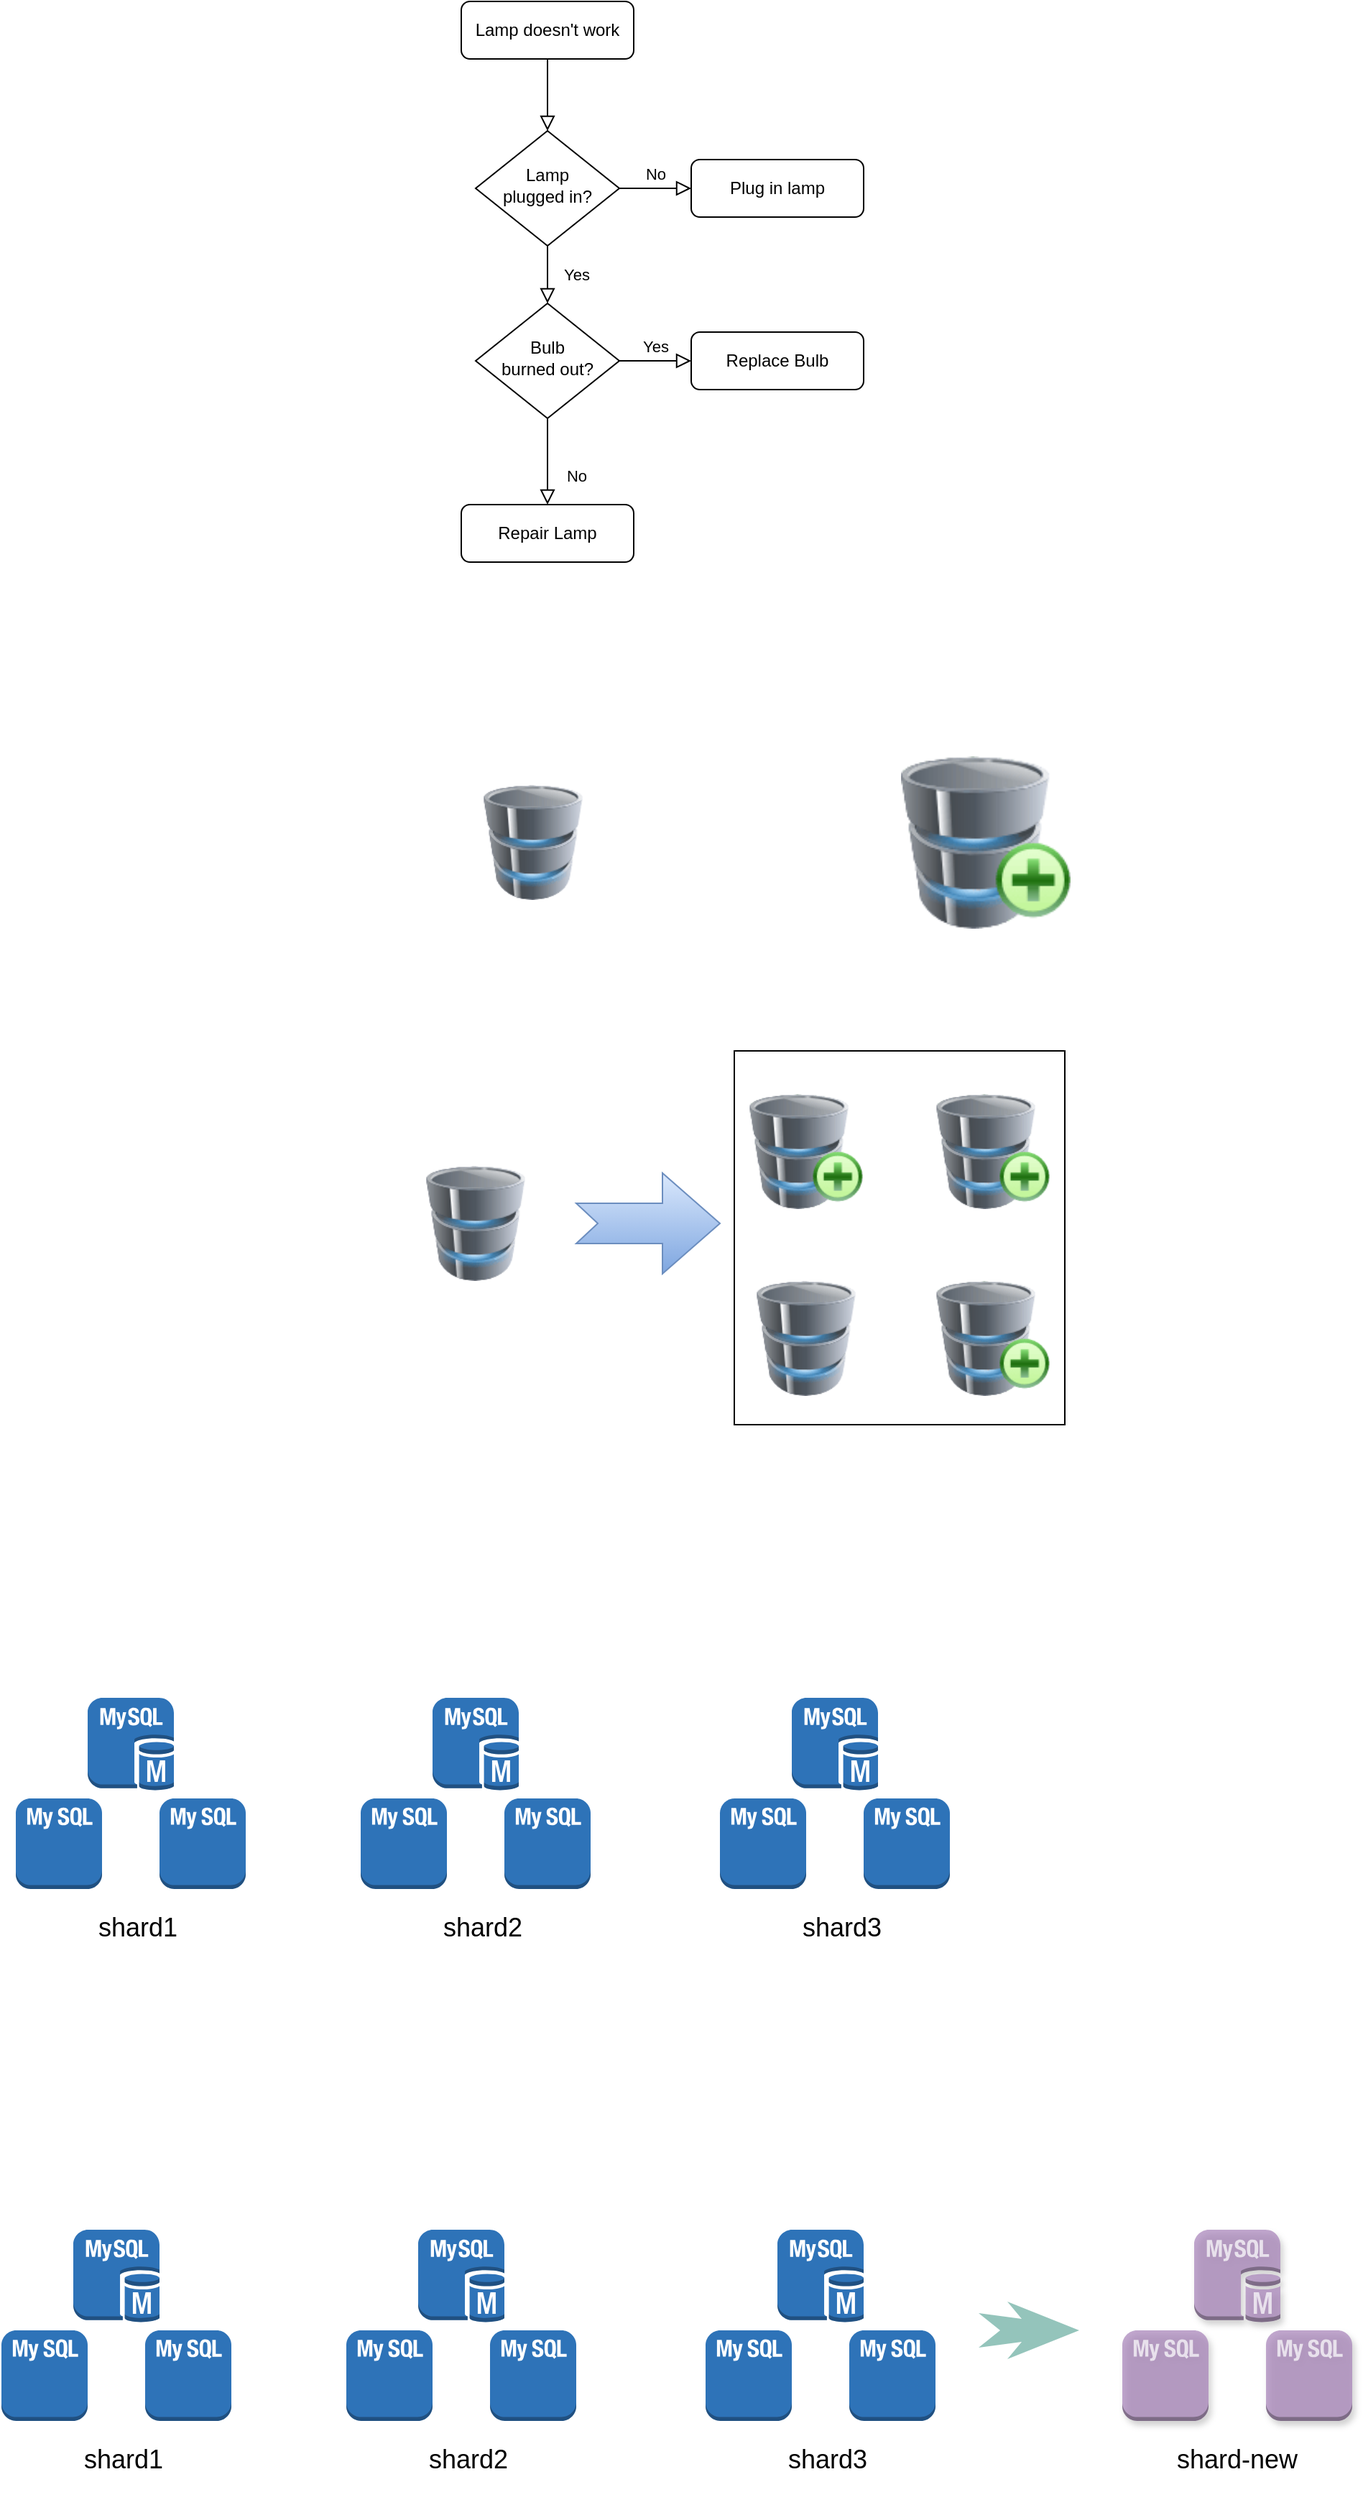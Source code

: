 <mxfile version="16.6.6" type="github">
  <diagram id="C5RBs43oDa-KdzZeNtuy" name="Page-1">
    <mxGraphModel dx="1881" dy="874" grid="1" gridSize="10" guides="1" tooltips="1" connect="1" arrows="1" fold="1" page="1" pageScale="1" pageWidth="827" pageHeight="1169" math="0" shadow="0">
      <root>
        <mxCell id="WIyWlLk6GJQsqaUBKTNV-0" />
        <mxCell id="WIyWlLk6GJQsqaUBKTNV-1" parent="WIyWlLk6GJQsqaUBKTNV-0" />
        <mxCell id="E5Nv5NFeGknIxwn_lmIp-11" value="" style="rounded=0;whiteSpace=wrap;html=1;fillColor=none;" vertex="1" parent="WIyWlLk6GJQsqaUBKTNV-1">
          <mxGeometry x="350" y="810" width="230" height="260" as="geometry" />
        </mxCell>
        <mxCell id="WIyWlLk6GJQsqaUBKTNV-2" value="" style="rounded=0;html=1;jettySize=auto;orthogonalLoop=1;fontSize=11;endArrow=block;endFill=0;endSize=8;strokeWidth=1;shadow=0;labelBackgroundColor=none;edgeStyle=orthogonalEdgeStyle;" parent="WIyWlLk6GJQsqaUBKTNV-1" source="WIyWlLk6GJQsqaUBKTNV-3" target="WIyWlLk6GJQsqaUBKTNV-6" edge="1">
          <mxGeometry relative="1" as="geometry" />
        </mxCell>
        <mxCell id="WIyWlLk6GJQsqaUBKTNV-3" value="Lamp doesn&#39;t work" style="rounded=1;whiteSpace=wrap;html=1;fontSize=12;glass=0;strokeWidth=1;shadow=0;" parent="WIyWlLk6GJQsqaUBKTNV-1" vertex="1">
          <mxGeometry x="160" y="80" width="120" height="40" as="geometry" />
        </mxCell>
        <mxCell id="WIyWlLk6GJQsqaUBKTNV-4" value="Yes" style="rounded=0;html=1;jettySize=auto;orthogonalLoop=1;fontSize=11;endArrow=block;endFill=0;endSize=8;strokeWidth=1;shadow=0;labelBackgroundColor=none;edgeStyle=orthogonalEdgeStyle;" parent="WIyWlLk6GJQsqaUBKTNV-1" source="WIyWlLk6GJQsqaUBKTNV-6" target="WIyWlLk6GJQsqaUBKTNV-10" edge="1">
          <mxGeometry y="20" relative="1" as="geometry">
            <mxPoint as="offset" />
          </mxGeometry>
        </mxCell>
        <mxCell id="WIyWlLk6GJQsqaUBKTNV-5" value="No" style="edgeStyle=orthogonalEdgeStyle;rounded=0;html=1;jettySize=auto;orthogonalLoop=1;fontSize=11;endArrow=block;endFill=0;endSize=8;strokeWidth=1;shadow=0;labelBackgroundColor=none;" parent="WIyWlLk6GJQsqaUBKTNV-1" source="WIyWlLk6GJQsqaUBKTNV-6" target="WIyWlLk6GJQsqaUBKTNV-7" edge="1">
          <mxGeometry y="10" relative="1" as="geometry">
            <mxPoint as="offset" />
          </mxGeometry>
        </mxCell>
        <mxCell id="WIyWlLk6GJQsqaUBKTNV-6" value="Lamp&lt;br&gt;plugged in?" style="rhombus;whiteSpace=wrap;html=1;shadow=0;fontFamily=Helvetica;fontSize=12;align=center;strokeWidth=1;spacing=6;spacingTop=-4;" parent="WIyWlLk6GJQsqaUBKTNV-1" vertex="1">
          <mxGeometry x="170" y="170" width="100" height="80" as="geometry" />
        </mxCell>
        <mxCell id="WIyWlLk6GJQsqaUBKTNV-7" value="Plug in lamp" style="rounded=1;whiteSpace=wrap;html=1;fontSize=12;glass=0;strokeWidth=1;shadow=0;" parent="WIyWlLk6GJQsqaUBKTNV-1" vertex="1">
          <mxGeometry x="320" y="190" width="120" height="40" as="geometry" />
        </mxCell>
        <mxCell id="WIyWlLk6GJQsqaUBKTNV-8" value="No" style="rounded=0;html=1;jettySize=auto;orthogonalLoop=1;fontSize=11;endArrow=block;endFill=0;endSize=8;strokeWidth=1;shadow=0;labelBackgroundColor=none;edgeStyle=orthogonalEdgeStyle;" parent="WIyWlLk6GJQsqaUBKTNV-1" source="WIyWlLk6GJQsqaUBKTNV-10" target="WIyWlLk6GJQsqaUBKTNV-11" edge="1">
          <mxGeometry x="0.333" y="20" relative="1" as="geometry">
            <mxPoint as="offset" />
          </mxGeometry>
        </mxCell>
        <mxCell id="WIyWlLk6GJQsqaUBKTNV-9" value="Yes" style="edgeStyle=orthogonalEdgeStyle;rounded=0;html=1;jettySize=auto;orthogonalLoop=1;fontSize=11;endArrow=block;endFill=0;endSize=8;strokeWidth=1;shadow=0;labelBackgroundColor=none;" parent="WIyWlLk6GJQsqaUBKTNV-1" source="WIyWlLk6GJQsqaUBKTNV-10" target="WIyWlLk6GJQsqaUBKTNV-12" edge="1">
          <mxGeometry y="10" relative="1" as="geometry">
            <mxPoint as="offset" />
          </mxGeometry>
        </mxCell>
        <mxCell id="WIyWlLk6GJQsqaUBKTNV-10" value="Bulb&lt;br&gt;burned out?" style="rhombus;whiteSpace=wrap;html=1;shadow=0;fontFamily=Helvetica;fontSize=12;align=center;strokeWidth=1;spacing=6;spacingTop=-4;" parent="WIyWlLk6GJQsqaUBKTNV-1" vertex="1">
          <mxGeometry x="170" y="290" width="100" height="80" as="geometry" />
        </mxCell>
        <mxCell id="WIyWlLk6GJQsqaUBKTNV-11" value="Repair Lamp" style="rounded=1;whiteSpace=wrap;html=1;fontSize=12;glass=0;strokeWidth=1;shadow=0;" parent="WIyWlLk6GJQsqaUBKTNV-1" vertex="1">
          <mxGeometry x="160" y="430" width="120" height="40" as="geometry" />
        </mxCell>
        <mxCell id="WIyWlLk6GJQsqaUBKTNV-12" value="Replace Bulb" style="rounded=1;whiteSpace=wrap;html=1;fontSize=12;glass=0;strokeWidth=1;shadow=0;" parent="WIyWlLk6GJQsqaUBKTNV-1" vertex="1">
          <mxGeometry x="320" y="310" width="120" height="40" as="geometry" />
        </mxCell>
        <mxCell id="E5Nv5NFeGknIxwn_lmIp-0" value="" style="image;html=1;image=img/lib/clip_art/computers/Database_Add_128x128.png" vertex="1" parent="WIyWlLk6GJQsqaUBKTNV-1">
          <mxGeometry x="460" y="605" width="130" height="120" as="geometry" />
        </mxCell>
        <mxCell id="E5Nv5NFeGknIxwn_lmIp-1" value="" style="image;html=1;image=img/lib/clip_art/computers/Database_128x128.png" vertex="1" parent="WIyWlLk6GJQsqaUBKTNV-1">
          <mxGeometry x="170" y="625" width="80" height="80" as="geometry" />
        </mxCell>
        <mxCell id="E5Nv5NFeGknIxwn_lmIp-2" value="" style="html=1;shadow=0;dashed=0;align=center;verticalAlign=middle;shape=mxgraph.arrows2.arrow;dy=0.6;dx=40;notch=15;fillColor=#dae8fc;strokeColor=#6c8ebf;gradientColor=#7ea6e0;" vertex="1" parent="WIyWlLk6GJQsqaUBKTNV-1">
          <mxGeometry x="240" y="895" width="100" height="70" as="geometry" />
        </mxCell>
        <mxCell id="E5Nv5NFeGknIxwn_lmIp-4" value="" style="image;html=1;image=img/lib/clip_art/computers/Database_128x128.png" vertex="1" parent="WIyWlLk6GJQsqaUBKTNV-1">
          <mxGeometry x="130" y="890" width="80" height="80" as="geometry" />
        </mxCell>
        <mxCell id="E5Nv5NFeGknIxwn_lmIp-5" value="" style="image;html=1;image=img/lib/clip_art/computers/Database_Add_128x128.png" vertex="1" parent="WIyWlLk6GJQsqaUBKTNV-1">
          <mxGeometry x="360" y="840" width="80" height="80" as="geometry" />
        </mxCell>
        <mxCell id="E5Nv5NFeGknIxwn_lmIp-6" value="" style="image;html=1;image=img/lib/clip_art/computers/Database_Add_128x128.png" vertex="1" parent="WIyWlLk6GJQsqaUBKTNV-1">
          <mxGeometry x="490" y="840" width="80" height="80" as="geometry" />
        </mxCell>
        <mxCell id="E5Nv5NFeGknIxwn_lmIp-7" value="" style="image;html=1;image=img/lib/clip_art/computers/Database_Add_128x128.png" vertex="1" parent="WIyWlLk6GJQsqaUBKTNV-1">
          <mxGeometry x="490" y="970" width="80" height="80" as="geometry" />
        </mxCell>
        <mxCell id="E5Nv5NFeGknIxwn_lmIp-9" value="" style="image;html=1;image=img/lib/clip_art/computers/Database_128x128.png" vertex="1" parent="WIyWlLk6GJQsqaUBKTNV-1">
          <mxGeometry x="360" y="970" width="80" height="80" as="geometry" />
        </mxCell>
        <mxCell id="E5Nv5NFeGknIxwn_lmIp-14" value="" style="outlineConnect=0;dashed=0;verticalLabelPosition=bottom;verticalAlign=top;align=center;html=1;shape=mxgraph.aws3.mysql_db_instance_2;fillColor=#2E73B8;gradientColor=none;" vertex="1" parent="WIyWlLk6GJQsqaUBKTNV-1">
          <mxGeometry x="-150" y="1330" width="60" height="63" as="geometry" />
        </mxCell>
        <mxCell id="E5Nv5NFeGknIxwn_lmIp-15" value="" style="outlineConnect=0;dashed=0;verticalLabelPosition=bottom;verticalAlign=top;align=center;html=1;shape=mxgraph.aws3.mysql_db_instance_2;fillColor=#2E73B8;gradientColor=none;" vertex="1" parent="WIyWlLk6GJQsqaUBKTNV-1">
          <mxGeometry x="-50" y="1330" width="60" height="63" as="geometry" />
        </mxCell>
        <mxCell id="E5Nv5NFeGknIxwn_lmIp-13" value="" style="outlineConnect=0;dashed=0;verticalLabelPosition=bottom;verticalAlign=top;align=center;html=1;shape=mxgraph.aws3.mysql_db_instance;fillColor=#2E73B8;gradientColor=none;" vertex="1" parent="WIyWlLk6GJQsqaUBKTNV-1">
          <mxGeometry x="-100" y="1260" width="60" height="64.5" as="geometry" />
        </mxCell>
        <mxCell id="E5Nv5NFeGknIxwn_lmIp-16" value="" style="outlineConnect=0;dashed=0;verticalLabelPosition=bottom;verticalAlign=top;align=center;html=1;shape=mxgraph.aws3.mysql_db_instance_2;fillColor=#2E73B8;gradientColor=none;" vertex="1" parent="WIyWlLk6GJQsqaUBKTNV-1">
          <mxGeometry x="90" y="1330" width="60" height="63" as="geometry" />
        </mxCell>
        <mxCell id="E5Nv5NFeGknIxwn_lmIp-17" value="" style="outlineConnect=0;dashed=0;verticalLabelPosition=bottom;verticalAlign=top;align=center;html=1;shape=mxgraph.aws3.mysql_db_instance_2;fillColor=#2E73B8;gradientColor=none;" vertex="1" parent="WIyWlLk6GJQsqaUBKTNV-1">
          <mxGeometry x="190" y="1330" width="60" height="63" as="geometry" />
        </mxCell>
        <mxCell id="E5Nv5NFeGknIxwn_lmIp-18" value="" style="outlineConnect=0;dashed=0;verticalLabelPosition=bottom;verticalAlign=top;align=center;html=1;shape=mxgraph.aws3.mysql_db_instance;fillColor=#2E73B8;gradientColor=none;" vertex="1" parent="WIyWlLk6GJQsqaUBKTNV-1">
          <mxGeometry x="140" y="1260" width="60" height="64.5" as="geometry" />
        </mxCell>
        <mxCell id="E5Nv5NFeGknIxwn_lmIp-19" value="" style="outlineConnect=0;dashed=0;verticalLabelPosition=bottom;verticalAlign=top;align=center;html=1;shape=mxgraph.aws3.mysql_db_instance_2;fillColor=#2E73B8;gradientColor=none;" vertex="1" parent="WIyWlLk6GJQsqaUBKTNV-1">
          <mxGeometry x="340" y="1330" width="60" height="63" as="geometry" />
        </mxCell>
        <mxCell id="E5Nv5NFeGknIxwn_lmIp-20" value="" style="outlineConnect=0;dashed=0;verticalLabelPosition=bottom;verticalAlign=top;align=center;html=1;shape=mxgraph.aws3.mysql_db_instance_2;fillColor=#2E73B8;gradientColor=none;" vertex="1" parent="WIyWlLk6GJQsqaUBKTNV-1">
          <mxGeometry x="440" y="1330" width="60" height="63" as="geometry" />
        </mxCell>
        <mxCell id="E5Nv5NFeGknIxwn_lmIp-21" value="" style="outlineConnect=0;dashed=0;verticalLabelPosition=bottom;verticalAlign=top;align=center;html=1;shape=mxgraph.aws3.mysql_db_instance;fillColor=#2E73B8;gradientColor=none;" vertex="1" parent="WIyWlLk6GJQsqaUBKTNV-1">
          <mxGeometry x="390" y="1260" width="60" height="64.5" as="geometry" />
        </mxCell>
        <mxCell id="E5Nv5NFeGknIxwn_lmIp-22" value="&lt;font style=&quot;font-size: 18px&quot;&gt;shard1&lt;/font&gt;" style="text;html=1;strokeColor=none;fillColor=none;align=center;verticalAlign=middle;whiteSpace=wrap;rounded=0;" vertex="1" parent="WIyWlLk6GJQsqaUBKTNV-1">
          <mxGeometry x="-100" y="1400" width="70" height="40" as="geometry" />
        </mxCell>
        <mxCell id="E5Nv5NFeGknIxwn_lmIp-23" value="&lt;font style=&quot;font-size: 18px&quot;&gt;shard2&lt;/font&gt;" style="text;html=1;strokeColor=none;fillColor=none;align=center;verticalAlign=middle;whiteSpace=wrap;rounded=0;" vertex="1" parent="WIyWlLk6GJQsqaUBKTNV-1">
          <mxGeometry x="140" y="1400" width="70" height="40" as="geometry" />
        </mxCell>
        <mxCell id="E5Nv5NFeGknIxwn_lmIp-24" value="&lt;font style=&quot;font-size: 18px&quot;&gt;shard3&lt;/font&gt;" style="text;html=1;strokeColor=none;fillColor=none;align=center;verticalAlign=middle;whiteSpace=wrap;rounded=0;" vertex="1" parent="WIyWlLk6GJQsqaUBKTNV-1">
          <mxGeometry x="390" y="1400" width="70" height="40" as="geometry" />
        </mxCell>
        <mxCell id="E5Nv5NFeGknIxwn_lmIp-25" value="" style="outlineConnect=0;dashed=0;verticalLabelPosition=bottom;verticalAlign=top;align=center;html=1;shape=mxgraph.aws3.mysql_db_instance_2;fillColor=#2E73B8;gradientColor=none;" vertex="1" parent="WIyWlLk6GJQsqaUBKTNV-1">
          <mxGeometry x="-160" y="1700" width="60" height="63" as="geometry" />
        </mxCell>
        <mxCell id="E5Nv5NFeGknIxwn_lmIp-26" value="" style="outlineConnect=0;dashed=0;verticalLabelPosition=bottom;verticalAlign=top;align=center;html=1;shape=mxgraph.aws3.mysql_db_instance_2;fillColor=#2E73B8;gradientColor=none;" vertex="1" parent="WIyWlLk6GJQsqaUBKTNV-1">
          <mxGeometry x="-60" y="1700" width="60" height="63" as="geometry" />
        </mxCell>
        <mxCell id="E5Nv5NFeGknIxwn_lmIp-27" value="" style="outlineConnect=0;dashed=0;verticalLabelPosition=bottom;verticalAlign=top;align=center;html=1;shape=mxgraph.aws3.mysql_db_instance;fillColor=#2E73B8;gradientColor=none;" vertex="1" parent="WIyWlLk6GJQsqaUBKTNV-1">
          <mxGeometry x="-110" y="1630" width="60" height="64.5" as="geometry" />
        </mxCell>
        <mxCell id="E5Nv5NFeGknIxwn_lmIp-28" value="" style="outlineConnect=0;dashed=0;verticalLabelPosition=bottom;verticalAlign=top;align=center;html=1;shape=mxgraph.aws3.mysql_db_instance_2;fillColor=#2E73B8;gradientColor=none;" vertex="1" parent="WIyWlLk6GJQsqaUBKTNV-1">
          <mxGeometry x="80" y="1700" width="60" height="63" as="geometry" />
        </mxCell>
        <mxCell id="E5Nv5NFeGknIxwn_lmIp-29" value="" style="outlineConnect=0;dashed=0;verticalLabelPosition=bottom;verticalAlign=top;align=center;html=1;shape=mxgraph.aws3.mysql_db_instance_2;fillColor=#2E73B8;gradientColor=none;" vertex="1" parent="WIyWlLk6GJQsqaUBKTNV-1">
          <mxGeometry x="180" y="1700" width="60" height="63" as="geometry" />
        </mxCell>
        <mxCell id="E5Nv5NFeGknIxwn_lmIp-30" value="" style="outlineConnect=0;dashed=0;verticalLabelPosition=bottom;verticalAlign=top;align=center;html=1;shape=mxgraph.aws3.mysql_db_instance;fillColor=#2E73B8;gradientColor=none;" vertex="1" parent="WIyWlLk6GJQsqaUBKTNV-1">
          <mxGeometry x="130" y="1630" width="60" height="64.5" as="geometry" />
        </mxCell>
        <mxCell id="E5Nv5NFeGknIxwn_lmIp-31" value="" style="outlineConnect=0;dashed=0;verticalLabelPosition=bottom;verticalAlign=top;align=center;html=1;shape=mxgraph.aws3.mysql_db_instance_2;fillColor=#2E73B8;gradientColor=none;" vertex="1" parent="WIyWlLk6GJQsqaUBKTNV-1">
          <mxGeometry x="330" y="1700" width="60" height="63" as="geometry" />
        </mxCell>
        <mxCell id="E5Nv5NFeGknIxwn_lmIp-32" value="" style="outlineConnect=0;dashed=0;verticalLabelPosition=bottom;verticalAlign=top;align=center;html=1;shape=mxgraph.aws3.mysql_db_instance_2;fillColor=#2E73B8;gradientColor=none;" vertex="1" parent="WIyWlLk6GJQsqaUBKTNV-1">
          <mxGeometry x="430" y="1700" width="60" height="63" as="geometry" />
        </mxCell>
        <mxCell id="E5Nv5NFeGknIxwn_lmIp-33" value="" style="outlineConnect=0;dashed=0;verticalLabelPosition=bottom;verticalAlign=top;align=center;html=1;shape=mxgraph.aws3.mysql_db_instance;fillColor=#2E73B8;gradientColor=none;" vertex="1" parent="WIyWlLk6GJQsqaUBKTNV-1">
          <mxGeometry x="380" y="1630" width="60" height="64.5" as="geometry" />
        </mxCell>
        <mxCell id="E5Nv5NFeGknIxwn_lmIp-34" value="&lt;font style=&quot;font-size: 18px&quot;&gt;shard1&lt;/font&gt;" style="text;html=1;strokeColor=none;fillColor=none;align=center;verticalAlign=middle;whiteSpace=wrap;rounded=0;" vertex="1" parent="WIyWlLk6GJQsqaUBKTNV-1">
          <mxGeometry x="-110" y="1770" width="70" height="40" as="geometry" />
        </mxCell>
        <mxCell id="E5Nv5NFeGknIxwn_lmIp-35" value="&lt;font style=&quot;font-size: 18px&quot;&gt;shard2&lt;/font&gt;" style="text;html=1;strokeColor=none;fillColor=none;align=center;verticalAlign=middle;whiteSpace=wrap;rounded=0;" vertex="1" parent="WIyWlLk6GJQsqaUBKTNV-1">
          <mxGeometry x="130" y="1770" width="70" height="40" as="geometry" />
        </mxCell>
        <mxCell id="E5Nv5NFeGknIxwn_lmIp-36" value="&lt;font style=&quot;font-size: 18px&quot;&gt;shard3&lt;/font&gt;" style="text;html=1;strokeColor=none;fillColor=none;align=center;verticalAlign=middle;whiteSpace=wrap;rounded=0;" vertex="1" parent="WIyWlLk6GJQsqaUBKTNV-1">
          <mxGeometry x="380" y="1770" width="70" height="40" as="geometry" />
        </mxCell>
        <mxCell id="E5Nv5NFeGknIxwn_lmIp-37" value="" style="outlineConnect=0;verticalLabelPosition=bottom;verticalAlign=top;align=center;html=1;shape=mxgraph.aws3.mysql_db_instance_2;fillColor=#A680B8;gradientColor=none;opacity=70;shadow=1;" vertex="1" parent="WIyWlLk6GJQsqaUBKTNV-1">
          <mxGeometry x="620" y="1700" width="60" height="63" as="geometry" />
        </mxCell>
        <mxCell id="E5Nv5NFeGknIxwn_lmIp-38" value="" style="outlineConnect=0;verticalLabelPosition=bottom;verticalAlign=top;align=center;html=1;shape=mxgraph.aws3.mysql_db_instance_2;fillColor=#A680B8;gradientColor=none;opacity=70;shadow=1;" vertex="1" parent="WIyWlLk6GJQsqaUBKTNV-1">
          <mxGeometry x="720" y="1700" width="60" height="63" as="geometry" />
        </mxCell>
        <mxCell id="E5Nv5NFeGknIxwn_lmIp-39" value="" style="outlineConnect=0;verticalLabelPosition=bottom;verticalAlign=top;align=center;html=1;shape=mxgraph.aws3.mysql_db_instance;fillColor=#A680B8;gradientColor=none;opacity=70;shadow=1;" vertex="1" parent="WIyWlLk6GJQsqaUBKTNV-1">
          <mxGeometry x="670" y="1630" width="60" height="64.5" as="geometry" />
        </mxCell>
        <mxCell id="E5Nv5NFeGknIxwn_lmIp-40" value="&lt;font style=&quot;font-size: 18px&quot;&gt;shard-new&lt;/font&gt;" style="text;html=1;strokeColor=none;fillColor=none;align=center;verticalAlign=middle;whiteSpace=wrap;rounded=0;opacity=70;shadow=1;" vertex="1" parent="WIyWlLk6GJQsqaUBKTNV-1">
          <mxGeometry x="650" y="1770" width="100" height="40" as="geometry" />
        </mxCell>
        <mxCell id="E5Nv5NFeGknIxwn_lmIp-41" value="" style="html=1;shadow=0;dashed=0;align=center;verticalAlign=middle;shape=mxgraph.arrows2.stylisedArrow;dy=0.6;dx=40;notch=15;feather=0.4;fontSize=18;fillColor=#67AB9F;opacity=70;strokeColor=none;" vertex="1" parent="WIyWlLk6GJQsqaUBKTNV-1">
          <mxGeometry x="520" y="1680" width="70" height="40" as="geometry" />
        </mxCell>
      </root>
    </mxGraphModel>
  </diagram>
</mxfile>
